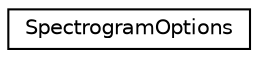 digraph "Graphical Class Hierarchy"
{
  edge [fontname="Helvetica",fontsize="10",labelfontname="Helvetica",labelfontsize="10"];
  node [fontname="Helvetica",fontsize="10",shape=record];
  rankdir="LR";
  Node0 [label="SpectrogramOptions",height=0.2,width=0.4,color="black", fillcolor="white", style="filled",URL="$structkaldi_1_1SpectrogramOptions.html",tooltip="SpectrogramOptions contains basic options for computing spectrogram features. "];
}

